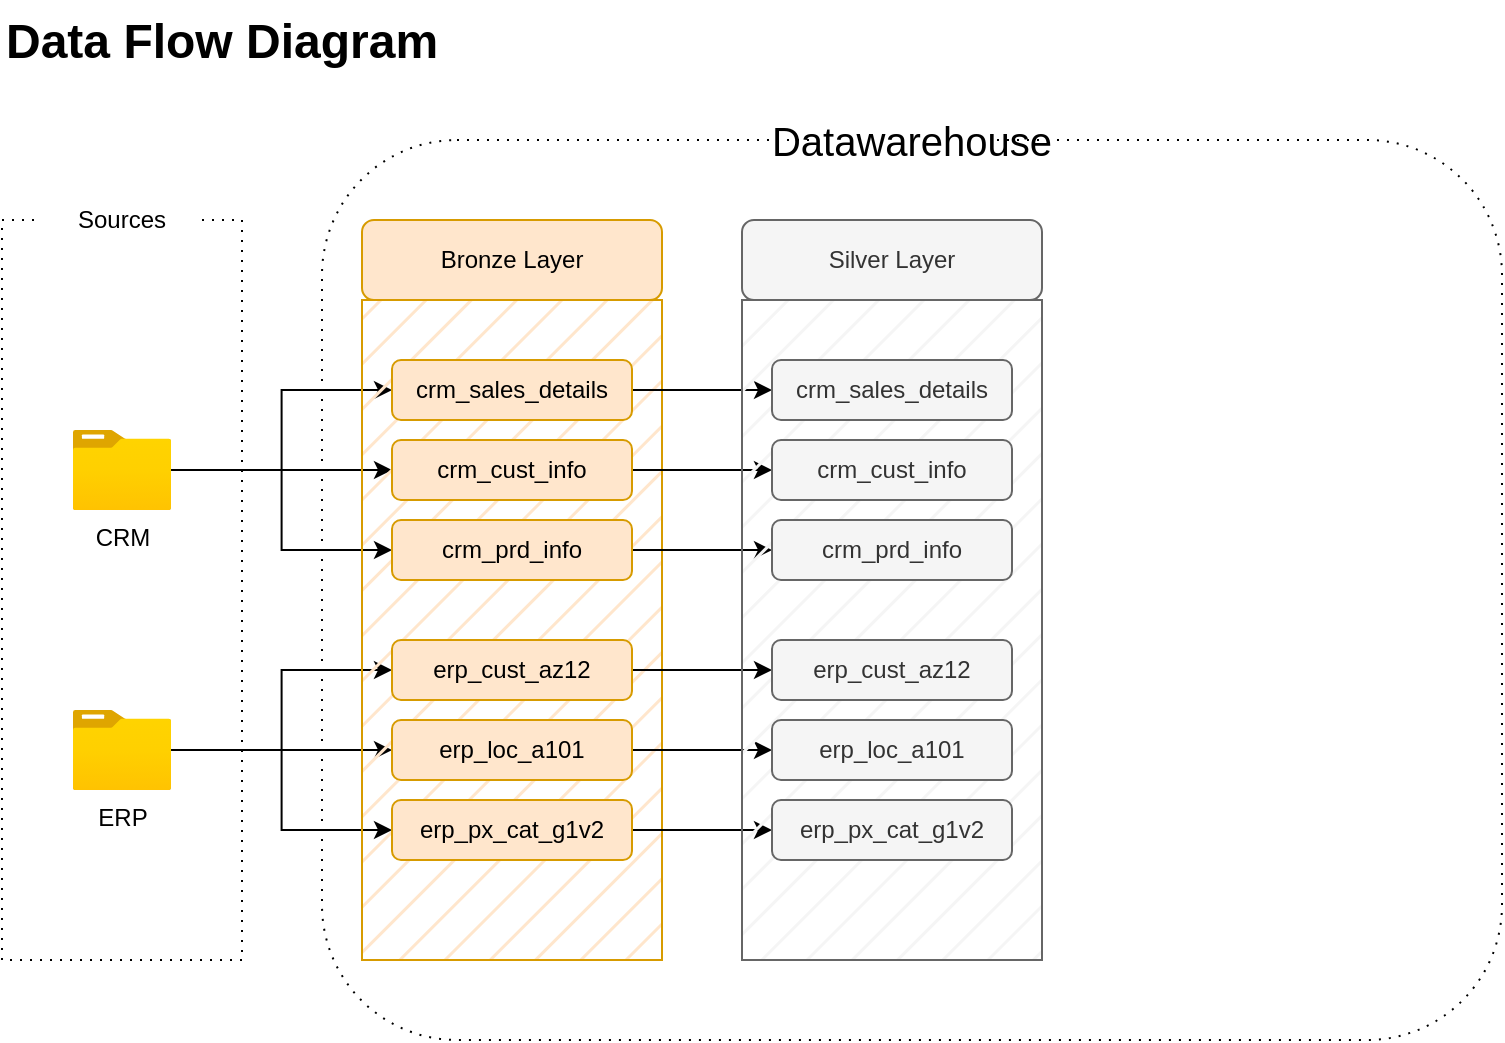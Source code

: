 <mxfile version="28.0.6">
  <diagram name="Halaman-1" id="H_Solk62WQBUN2IkuS9s">
    <mxGraphModel dx="1106" dy="709" grid="1" gridSize="10" guides="1" tooltips="1" connect="1" arrows="1" fold="1" page="1" pageScale="1" pageWidth="827" pageHeight="1169" math="0" shadow="0">
      <root>
        <mxCell id="0" />
        <mxCell id="1" parent="0" />
        <mxCell id="eiuW8nWrfrVOjzsfFK37-1" value="" style="rounded=0;whiteSpace=wrap;html=1;dashed=1;dashPattern=1 4;fillStyle=hatch;" parent="1" vertex="1">
          <mxGeometry x="60" y="140" width="120" height="370" as="geometry" />
        </mxCell>
        <mxCell id="eiuW8nWrfrVOjzsfFK37-2" value="Sources" style="rounded=0;whiteSpace=wrap;html=1;strokeColor=none;" parent="1" vertex="1">
          <mxGeometry x="80" y="120" width="80" height="40" as="geometry" />
        </mxCell>
        <mxCell id="eiuW8nWrfrVOjzsfFK37-10" style="edgeStyle=orthogonalEdgeStyle;rounded=0;orthogonalLoop=1;jettySize=auto;html=1;entryX=0;entryY=0.5;entryDx=0;entryDy=0;" parent="1" source="eiuW8nWrfrVOjzsfFK37-3" target="eiuW8nWrfrVOjzsfFK37-7" edge="1">
          <mxGeometry relative="1" as="geometry">
            <mxPoint x="230" y="250" as="targetPoint" />
          </mxGeometry>
        </mxCell>
        <mxCell id="eiuW8nWrfrVOjzsfFK37-11" style="edgeStyle=orthogonalEdgeStyle;rounded=0;orthogonalLoop=1;jettySize=auto;html=1;entryX=0;entryY=0.5;entryDx=0;entryDy=0;" parent="1" source="eiuW8nWrfrVOjzsfFK37-3" target="eiuW8nWrfrVOjzsfFK37-9" edge="1">
          <mxGeometry relative="1" as="geometry" />
        </mxCell>
        <mxCell id="eiuW8nWrfrVOjzsfFK37-12" style="edgeStyle=orthogonalEdgeStyle;rounded=0;orthogonalLoop=1;jettySize=auto;html=1;entryX=0;entryY=0.5;entryDx=0;entryDy=0;" parent="1" source="eiuW8nWrfrVOjzsfFK37-3" target="eiuW8nWrfrVOjzsfFK37-8" edge="1">
          <mxGeometry relative="1" as="geometry" />
        </mxCell>
        <mxCell id="eiuW8nWrfrVOjzsfFK37-3" value="CRM&lt;div&gt;&lt;br&gt;&lt;/div&gt;" style="image;aspect=fixed;html=1;points=[];align=center;fontSize=12;image=img/lib/azure2/general/Folder_Blank.svg;" parent="1" vertex="1">
          <mxGeometry x="95.35" y="245" width="49.29" height="40" as="geometry" />
        </mxCell>
        <mxCell id="eiuW8nWrfrVOjzsfFK37-16" style="edgeStyle=orthogonalEdgeStyle;rounded=0;orthogonalLoop=1;jettySize=auto;html=1;entryX=0;entryY=0.5;entryDx=0;entryDy=0;" parent="1" source="eiuW8nWrfrVOjzsfFK37-4" target="eiuW8nWrfrVOjzsfFK37-13" edge="1">
          <mxGeometry relative="1" as="geometry" />
        </mxCell>
        <mxCell id="eiuW8nWrfrVOjzsfFK37-17" style="edgeStyle=orthogonalEdgeStyle;rounded=0;orthogonalLoop=1;jettySize=auto;html=1;entryX=0;entryY=0.5;entryDx=0;entryDy=0;" parent="1" source="eiuW8nWrfrVOjzsfFK37-4" target="eiuW8nWrfrVOjzsfFK37-15" edge="1">
          <mxGeometry relative="1" as="geometry" />
        </mxCell>
        <mxCell id="eiuW8nWrfrVOjzsfFK37-18" style="edgeStyle=orthogonalEdgeStyle;rounded=0;orthogonalLoop=1;jettySize=auto;html=1;entryX=0;entryY=0.5;entryDx=0;entryDy=0;" parent="1" source="eiuW8nWrfrVOjzsfFK37-4" target="eiuW8nWrfrVOjzsfFK37-14" edge="1">
          <mxGeometry relative="1" as="geometry" />
        </mxCell>
        <mxCell id="eiuW8nWrfrVOjzsfFK37-4" value="ERP" style="image;aspect=fixed;html=1;points=[];align=center;fontSize=12;image=img/lib/azure2/general/Folder_Blank.svg;" parent="1" vertex="1">
          <mxGeometry x="95.35" y="385" width="49.29" height="40" as="geometry" />
        </mxCell>
        <mxCell id="eiuW8nWrfrVOjzsfFK37-5" value="" style="rounded=0;whiteSpace=wrap;html=1;fillStyle=hatch;fillColor=#ffe6cc;strokeColor=#d79b00;" parent="1" vertex="1">
          <mxGeometry x="240" y="180" width="150" height="330" as="geometry" />
        </mxCell>
        <mxCell id="eiuW8nWrfrVOjzsfFK37-6" value="Bronze Layer" style="rounded=1;whiteSpace=wrap;html=1;fillColor=#ffe6cc;strokeColor=#d79b00;" parent="1" vertex="1">
          <mxGeometry x="240" y="140" width="150" height="40" as="geometry" />
        </mxCell>
        <mxCell id="LneIyExAPAccpjf_Qm-p-11" style="edgeStyle=orthogonalEdgeStyle;rounded=0;orthogonalLoop=1;jettySize=auto;html=1;entryX=0;entryY=0.5;entryDx=0;entryDy=0;" edge="1" parent="1" source="eiuW8nWrfrVOjzsfFK37-7" target="LneIyExAPAccpjf_Qm-p-3">
          <mxGeometry relative="1" as="geometry" />
        </mxCell>
        <mxCell id="eiuW8nWrfrVOjzsfFK37-7" value="crm_sales_details" style="rounded=1;whiteSpace=wrap;html=1;fillColor=#ffe6cc;strokeColor=#d79b00;" parent="1" vertex="1">
          <mxGeometry x="255" y="210" width="120" height="30" as="geometry" />
        </mxCell>
        <mxCell id="LneIyExAPAccpjf_Qm-p-13" style="edgeStyle=orthogonalEdgeStyle;rounded=0;orthogonalLoop=1;jettySize=auto;html=1;entryX=0;entryY=0.5;entryDx=0;entryDy=0;" edge="1" parent="1" source="eiuW8nWrfrVOjzsfFK37-8" target="LneIyExAPAccpjf_Qm-p-4">
          <mxGeometry relative="1" as="geometry" />
        </mxCell>
        <mxCell id="eiuW8nWrfrVOjzsfFK37-8" value="crm_prd_info" style="rounded=1;whiteSpace=wrap;html=1;fillColor=#ffe6cc;strokeColor=#d79b00;" parent="1" vertex="1">
          <mxGeometry x="255" y="290" width="120" height="30" as="geometry" />
        </mxCell>
        <mxCell id="LneIyExAPAccpjf_Qm-p-12" style="edgeStyle=orthogonalEdgeStyle;rounded=0;orthogonalLoop=1;jettySize=auto;html=1;entryX=0;entryY=0.5;entryDx=0;entryDy=0;" edge="1" parent="1" source="eiuW8nWrfrVOjzsfFK37-9" target="LneIyExAPAccpjf_Qm-p-5">
          <mxGeometry relative="1" as="geometry" />
        </mxCell>
        <mxCell id="eiuW8nWrfrVOjzsfFK37-9" value="crm_cust_info" style="rounded=1;whiteSpace=wrap;html=1;fillColor=#ffe6cc;strokeColor=#d79b00;" parent="1" vertex="1">
          <mxGeometry x="255" y="250" width="120" height="30" as="geometry" />
        </mxCell>
        <mxCell id="LneIyExAPAccpjf_Qm-p-14" style="edgeStyle=orthogonalEdgeStyle;rounded=0;orthogonalLoop=1;jettySize=auto;html=1;exitX=1;exitY=0.5;exitDx=0;exitDy=0;entryX=0;entryY=0.5;entryDx=0;entryDy=0;" edge="1" parent="1" source="eiuW8nWrfrVOjzsfFK37-13" target="LneIyExAPAccpjf_Qm-p-6">
          <mxGeometry relative="1" as="geometry" />
        </mxCell>
        <mxCell id="eiuW8nWrfrVOjzsfFK37-13" value="erp_cust_az12" style="rounded=1;whiteSpace=wrap;html=1;fillColor=#ffe6cc;strokeColor=#d79b00;" parent="1" vertex="1">
          <mxGeometry x="255" y="350" width="120" height="30" as="geometry" />
        </mxCell>
        <mxCell id="LneIyExAPAccpjf_Qm-p-16" style="edgeStyle=orthogonalEdgeStyle;rounded=0;orthogonalLoop=1;jettySize=auto;html=1;exitX=1;exitY=0.5;exitDx=0;exitDy=0;entryX=0;entryY=0.5;entryDx=0;entryDy=0;" edge="1" parent="1" source="eiuW8nWrfrVOjzsfFK37-14" target="LneIyExAPAccpjf_Qm-p-7">
          <mxGeometry relative="1" as="geometry" />
        </mxCell>
        <mxCell id="eiuW8nWrfrVOjzsfFK37-14" value="erp_px_cat_g1v2" style="rounded=1;whiteSpace=wrap;html=1;fillColor=#ffe6cc;strokeColor=#d79b00;" parent="1" vertex="1">
          <mxGeometry x="255" y="430" width="120" height="30" as="geometry" />
        </mxCell>
        <mxCell id="LneIyExAPAccpjf_Qm-p-15" style="edgeStyle=orthogonalEdgeStyle;rounded=0;orthogonalLoop=1;jettySize=auto;html=1;exitX=1;exitY=0.5;exitDx=0;exitDy=0;entryX=0;entryY=0.5;entryDx=0;entryDy=0;" edge="1" parent="1" source="eiuW8nWrfrVOjzsfFK37-15" target="LneIyExAPAccpjf_Qm-p-8">
          <mxGeometry relative="1" as="geometry" />
        </mxCell>
        <mxCell id="eiuW8nWrfrVOjzsfFK37-15" value="erp_loc_a101" style="rounded=1;whiteSpace=wrap;html=1;fillColor=#ffe6cc;strokeColor=#d79b00;" parent="1" vertex="1">
          <mxGeometry x="255" y="390" width="120" height="30" as="geometry" />
        </mxCell>
        <mxCell id="eiuW8nWrfrVOjzsfFK37-20" value="&lt;h1 style=&quot;margin-top: 0px;&quot;&gt;Data Flow Diagram&lt;/h1&gt;" style="text;html=1;whiteSpace=wrap;overflow=hidden;rounded=0;" parent="1" vertex="1">
          <mxGeometry x="60" y="30" width="340" height="50" as="geometry" />
        </mxCell>
        <mxCell id="LneIyExAPAccpjf_Qm-p-1" value="" style="rounded=0;whiteSpace=wrap;html=1;fillStyle=hatch;fillColor=#f5f5f5;strokeColor=#666666;fontColor=#333333;" vertex="1" parent="1">
          <mxGeometry x="430" y="180" width="150" height="330" as="geometry" />
        </mxCell>
        <mxCell id="LneIyExAPAccpjf_Qm-p-2" value="Silver Layer" style="rounded=1;whiteSpace=wrap;html=1;fillColor=#f5f5f5;strokeColor=#666666;fontColor=#333333;" vertex="1" parent="1">
          <mxGeometry x="430" y="140" width="150" height="40" as="geometry" />
        </mxCell>
        <mxCell id="LneIyExAPAccpjf_Qm-p-3" value="crm_sales_details" style="rounded=1;whiteSpace=wrap;html=1;fillColor=#f5f5f5;strokeColor=#666666;fontColor=#333333;" vertex="1" parent="1">
          <mxGeometry x="445" y="210" width="120" height="30" as="geometry" />
        </mxCell>
        <mxCell id="LneIyExAPAccpjf_Qm-p-4" value="crm_prd_info" style="rounded=1;whiteSpace=wrap;html=1;fillColor=#f5f5f5;strokeColor=#666666;fontColor=#333333;" vertex="1" parent="1">
          <mxGeometry x="445" y="290" width="120" height="30" as="geometry" />
        </mxCell>
        <mxCell id="LneIyExAPAccpjf_Qm-p-5" value="crm_cust_info" style="rounded=1;whiteSpace=wrap;html=1;fillColor=#f5f5f5;strokeColor=#666666;fontColor=#333333;" vertex="1" parent="1">
          <mxGeometry x="445" y="250" width="120" height="30" as="geometry" />
        </mxCell>
        <mxCell id="LneIyExAPAccpjf_Qm-p-6" value="erp_cust_az12" style="rounded=1;whiteSpace=wrap;html=1;fillColor=#f5f5f5;strokeColor=#666666;fontColor=#333333;" vertex="1" parent="1">
          <mxGeometry x="445" y="350" width="120" height="30" as="geometry" />
        </mxCell>
        <mxCell id="LneIyExAPAccpjf_Qm-p-7" value="erp_px_cat_g1v2" style="rounded=1;whiteSpace=wrap;html=1;fillColor=#f5f5f5;strokeColor=#666666;fontColor=#333333;" vertex="1" parent="1">
          <mxGeometry x="445" y="430" width="120" height="30" as="geometry" />
        </mxCell>
        <mxCell id="LneIyExAPAccpjf_Qm-p-8" value="erp_loc_a101" style="rounded=1;whiteSpace=wrap;html=1;fillColor=#f5f5f5;strokeColor=#666666;fontColor=#333333;" vertex="1" parent="1">
          <mxGeometry x="445" y="390" width="120" height="30" as="geometry" />
        </mxCell>
        <mxCell id="LneIyExAPAccpjf_Qm-p-17" value="" style="rounded=1;whiteSpace=wrap;html=1;fillColor=none;dashed=1;dashPattern=1 4;" vertex="1" parent="1">
          <mxGeometry x="220" y="100" width="590" height="450" as="geometry" />
        </mxCell>
        <mxCell id="LneIyExAPAccpjf_Qm-p-18" value="&lt;font style=&quot;font-size: 20px;&quot;&gt;Datawarehouse&lt;/font&gt;" style="rounded=0;whiteSpace=wrap;html=1;strokeColor=none;" vertex="1" parent="1">
          <mxGeometry x="475" y="80" width="80" height="40" as="geometry" />
        </mxCell>
      </root>
    </mxGraphModel>
  </diagram>
</mxfile>

